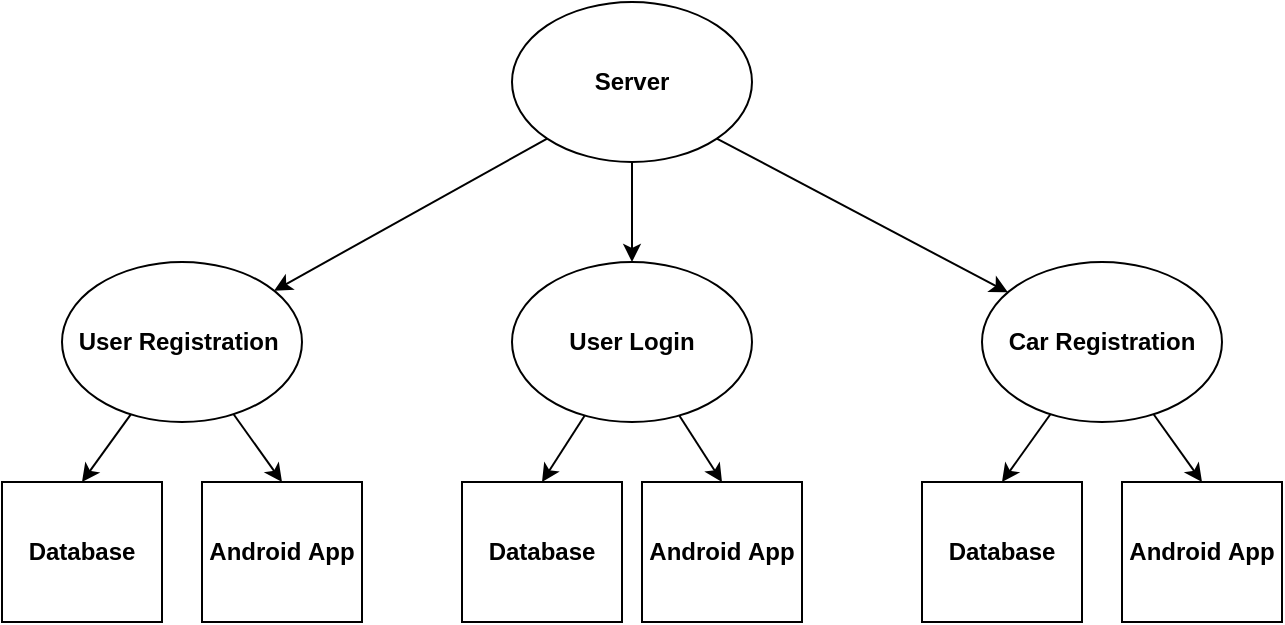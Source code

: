 <mxfile version="12.1.7" type="device" pages="1"><diagram id="8-nO0FClSeMdKrr8-xZ0" name="Page-1"><mxGraphModel dx="1024" dy="534" grid="1" gridSize="10" guides="1" tooltips="1" connect="1" arrows="1" fold="1" page="1" pageScale="1" pageWidth="850" pageHeight="1100" math="0" shadow="0"><root><mxCell id="0"/><mxCell id="1" parent="0"/><mxCell id="1f4wpW9Rk5c-hu1vZRMU-5" style="edgeStyle=orthogonalEdgeStyle;rounded=0;orthogonalLoop=1;jettySize=auto;html=1;entryX=0.5;entryY=0;entryDx=0;entryDy=0;" edge="1" parent="1" source="1f4wpW9Rk5c-hu1vZRMU-1" target="1f4wpW9Rk5c-hu1vZRMU-3"><mxGeometry relative="1" as="geometry"/></mxCell><mxCell id="1f4wpW9Rk5c-hu1vZRMU-6" style="rounded=0;orthogonalLoop=1;jettySize=auto;html=1;exitX=1;exitY=1;exitDx=0;exitDy=0;" edge="1" parent="1" source="1f4wpW9Rk5c-hu1vZRMU-1" target="1f4wpW9Rk5c-hu1vZRMU-4"><mxGeometry relative="1" as="geometry"/></mxCell><mxCell id="1f4wpW9Rk5c-hu1vZRMU-7" style="rounded=0;orthogonalLoop=1;jettySize=auto;html=1;exitX=0;exitY=1;exitDx=0;exitDy=0;" edge="1" parent="1" source="1f4wpW9Rk5c-hu1vZRMU-1" target="1f4wpW9Rk5c-hu1vZRMU-2"><mxGeometry relative="1" as="geometry"/></mxCell><mxCell id="1f4wpW9Rk5c-hu1vZRMU-1" value="&lt;b&gt;Server&lt;/b&gt;" style="ellipse;whiteSpace=wrap;html=1;" vertex="1" parent="1"><mxGeometry x="365" y="90" width="120" height="80" as="geometry"/></mxCell><mxCell id="1f4wpW9Rk5c-hu1vZRMU-22" style="edgeStyle=none;rounded=0;orthogonalLoop=1;jettySize=auto;html=1;entryX=0.5;entryY=0;entryDx=0;entryDy=0;" edge="1" parent="1" source="1f4wpW9Rk5c-hu1vZRMU-2" target="1f4wpW9Rk5c-hu1vZRMU-9"><mxGeometry relative="1" as="geometry"/></mxCell><mxCell id="1f4wpW9Rk5c-hu1vZRMU-23" style="edgeStyle=none;rounded=0;orthogonalLoop=1;jettySize=auto;html=1;entryX=0.5;entryY=0;entryDx=0;entryDy=0;" edge="1" parent="1" source="1f4wpW9Rk5c-hu1vZRMU-2" target="1f4wpW9Rk5c-hu1vZRMU-8"><mxGeometry relative="1" as="geometry"/></mxCell><mxCell id="1f4wpW9Rk5c-hu1vZRMU-2" value="&lt;b&gt;User Registration&amp;nbsp;&lt;/b&gt;" style="ellipse;whiteSpace=wrap;html=1;" vertex="1" parent="1"><mxGeometry x="140" y="220" width="120" height="80" as="geometry"/></mxCell><mxCell id="1f4wpW9Rk5c-hu1vZRMU-18" style="edgeStyle=none;rounded=0;orthogonalLoop=1;jettySize=auto;html=1;entryX=0.5;entryY=0;entryDx=0;entryDy=0;" edge="1" parent="1" source="1f4wpW9Rk5c-hu1vZRMU-3" target="1f4wpW9Rk5c-hu1vZRMU-11"><mxGeometry relative="1" as="geometry"/></mxCell><mxCell id="1f4wpW9Rk5c-hu1vZRMU-19" style="edgeStyle=none;rounded=0;orthogonalLoop=1;jettySize=auto;html=1;entryX=0.5;entryY=0;entryDx=0;entryDy=0;" edge="1" parent="1" source="1f4wpW9Rk5c-hu1vZRMU-3" target="1f4wpW9Rk5c-hu1vZRMU-10"><mxGeometry relative="1" as="geometry"/></mxCell><mxCell id="1f4wpW9Rk5c-hu1vZRMU-3" value="&lt;b&gt;User Login&lt;/b&gt;" style="ellipse;whiteSpace=wrap;html=1;" vertex="1" parent="1"><mxGeometry x="365" y="220" width="120" height="80" as="geometry"/></mxCell><mxCell id="1f4wpW9Rk5c-hu1vZRMU-20" style="edgeStyle=none;rounded=0;orthogonalLoop=1;jettySize=auto;html=1;entryX=0.5;entryY=0;entryDx=0;entryDy=0;" edge="1" parent="1" source="1f4wpW9Rk5c-hu1vZRMU-4" target="1f4wpW9Rk5c-hu1vZRMU-13"><mxGeometry relative="1" as="geometry"/></mxCell><mxCell id="1f4wpW9Rk5c-hu1vZRMU-21" style="edgeStyle=none;rounded=0;orthogonalLoop=1;jettySize=auto;html=1;entryX=0.5;entryY=0;entryDx=0;entryDy=0;" edge="1" parent="1" source="1f4wpW9Rk5c-hu1vZRMU-4" target="1f4wpW9Rk5c-hu1vZRMU-12"><mxGeometry relative="1" as="geometry"/></mxCell><mxCell id="1f4wpW9Rk5c-hu1vZRMU-4" value="&lt;b&gt;Car Registration&lt;/b&gt;" style="ellipse;whiteSpace=wrap;html=1;" vertex="1" parent="1"><mxGeometry x="600" y="220" width="120" height="80" as="geometry"/></mxCell><mxCell id="1f4wpW9Rk5c-hu1vZRMU-8" value="&lt;b&gt;Database&lt;/b&gt;" style="rounded=0;whiteSpace=wrap;html=1;" vertex="1" parent="1"><mxGeometry x="110" y="330" width="80" height="70" as="geometry"/></mxCell><mxCell id="1f4wpW9Rk5c-hu1vZRMU-9" value="&lt;b&gt;Android&amp;nbsp;App&lt;/b&gt;" style="rounded=0;whiteSpace=wrap;html=1;" vertex="1" parent="1"><mxGeometry x="210" y="330" width="80" height="70" as="geometry"/></mxCell><mxCell id="1f4wpW9Rk5c-hu1vZRMU-10" value="&lt;b&gt;Database&lt;/b&gt;" style="rounded=0;whiteSpace=wrap;html=1;" vertex="1" parent="1"><mxGeometry x="340" y="330" width="80" height="70" as="geometry"/></mxCell><mxCell id="1f4wpW9Rk5c-hu1vZRMU-11" value="&lt;b&gt;Android&amp;nbsp;App&lt;/b&gt;" style="rounded=0;whiteSpace=wrap;html=1;" vertex="1" parent="1"><mxGeometry x="430" y="330" width="80" height="70" as="geometry"/></mxCell><mxCell id="1f4wpW9Rk5c-hu1vZRMU-12" value="&lt;b&gt;Database&lt;/b&gt;" style="rounded=0;whiteSpace=wrap;html=1;" vertex="1" parent="1"><mxGeometry x="570" y="330" width="80" height="70" as="geometry"/></mxCell><mxCell id="1f4wpW9Rk5c-hu1vZRMU-13" value="&lt;b&gt;Android&amp;nbsp;App&lt;/b&gt;" style="rounded=0;whiteSpace=wrap;html=1;" vertex="1" parent="1"><mxGeometry x="670" y="330" width="80" height="70" as="geometry"/></mxCell></root></mxGraphModel></diagram></mxfile>